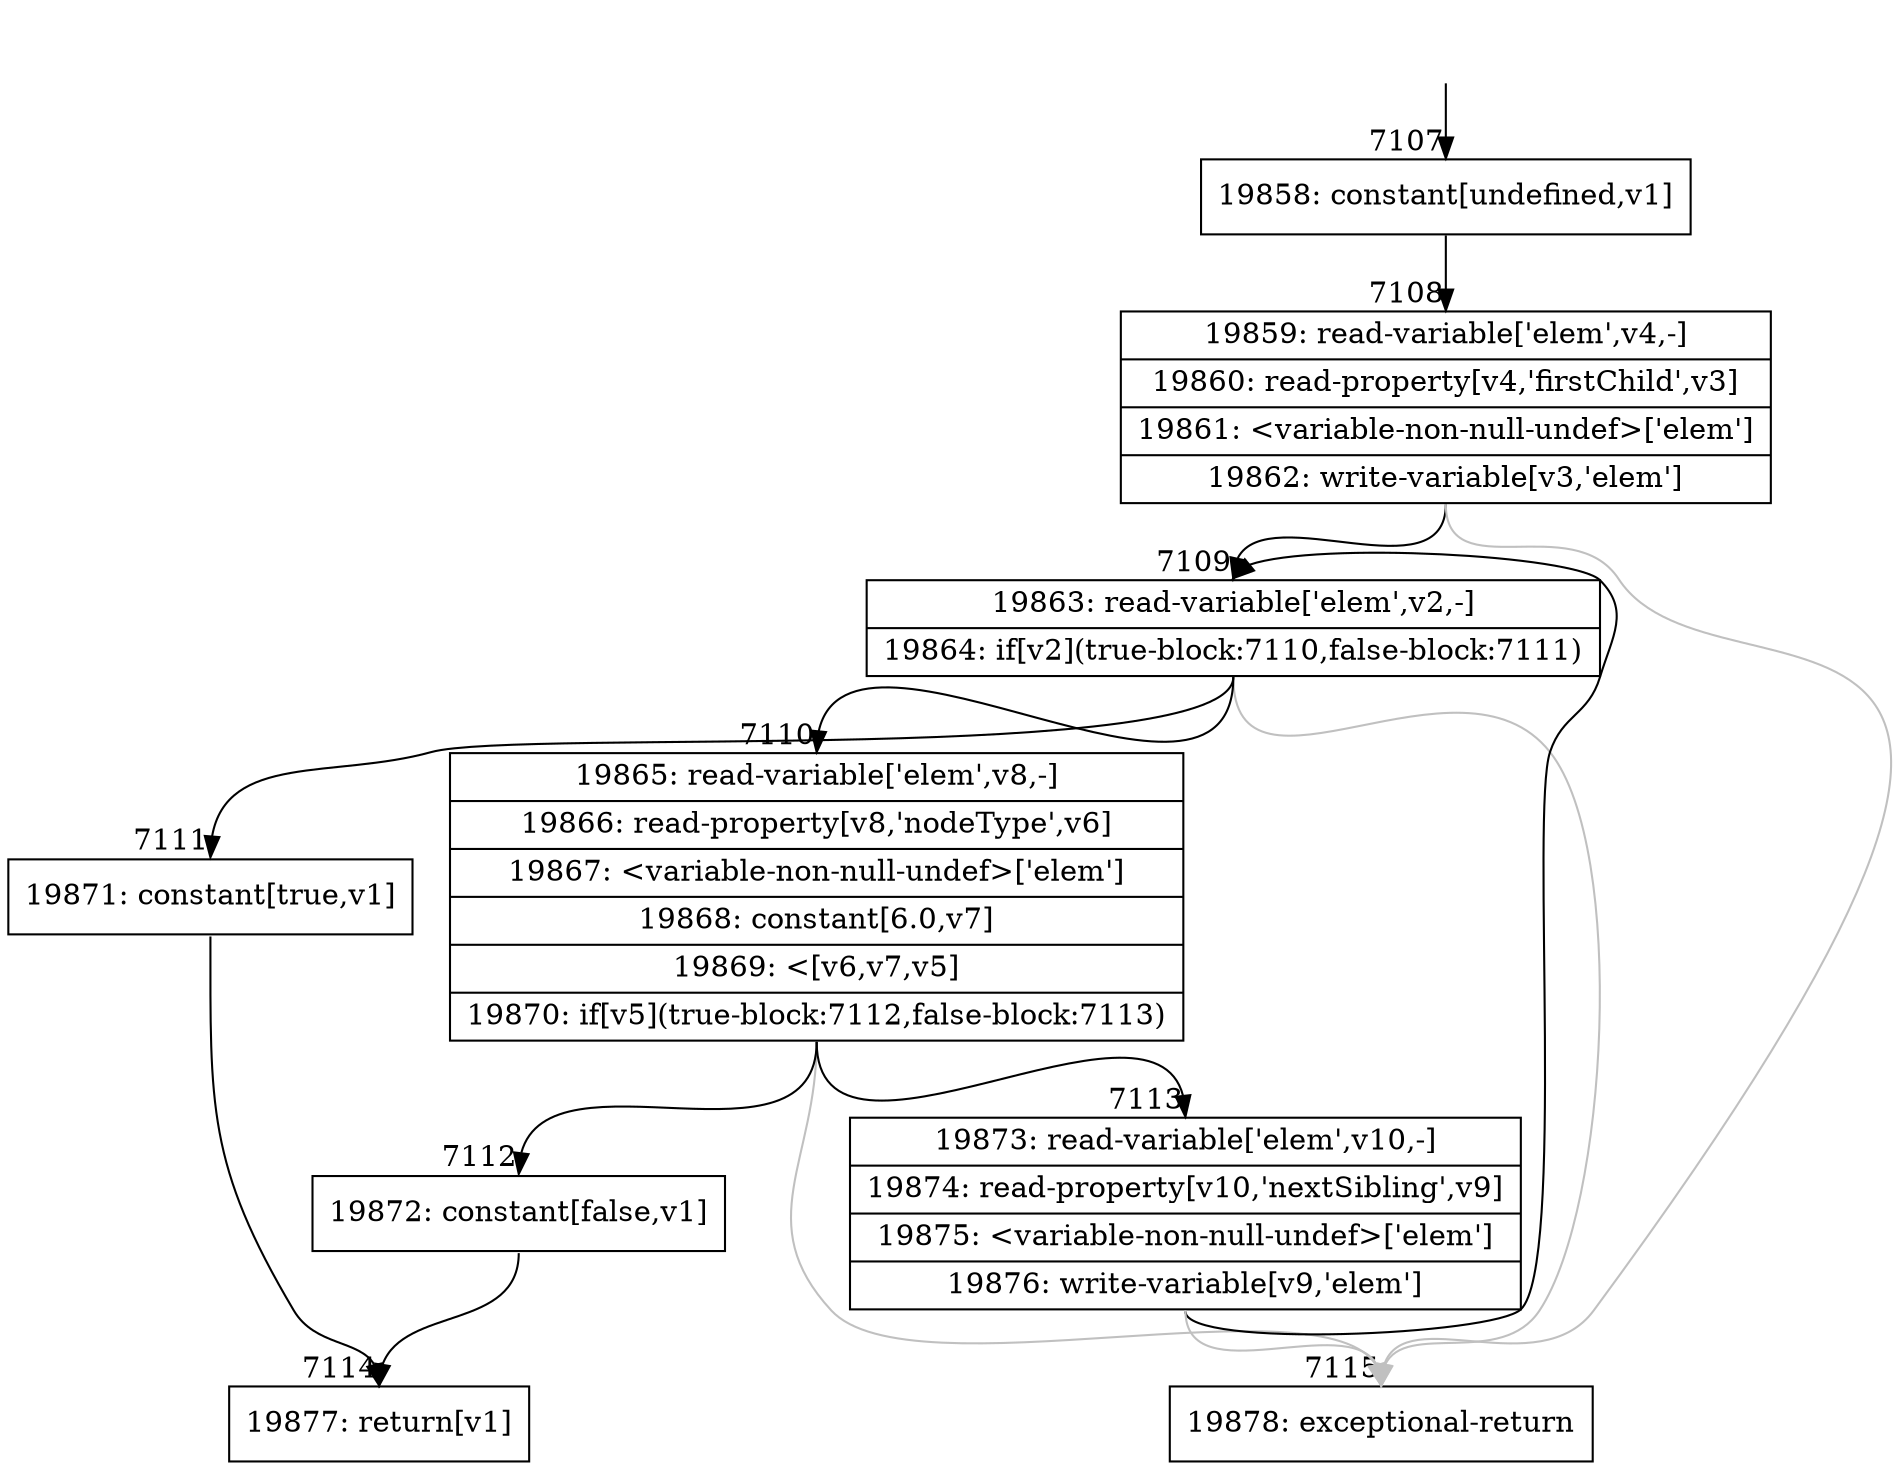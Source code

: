 digraph {
rankdir="TD"
BB_entry547[shape=none,label=""];
BB_entry547 -> BB7107 [tailport=s, headport=n, headlabel="    7107"]
BB7107 [shape=record label="{19858: constant[undefined,v1]}" ] 
BB7107 -> BB7108 [tailport=s, headport=n, headlabel="      7108"]
BB7108 [shape=record label="{19859: read-variable['elem',v4,-]|19860: read-property[v4,'firstChild',v3]|19861: \<variable-non-null-undef\>['elem']|19862: write-variable[v3,'elem']}" ] 
BB7108 -> BB7109 [tailport=s, headport=n, headlabel="      7109"]
BB7108 -> BB7115 [tailport=s, headport=n, color=gray, headlabel="      7115"]
BB7109 [shape=record label="{19863: read-variable['elem',v2,-]|19864: if[v2](true-block:7110,false-block:7111)}" ] 
BB7109 -> BB7110 [tailport=s, headport=n, headlabel="      7110"]
BB7109 -> BB7111 [tailport=s, headport=n, headlabel="      7111"]
BB7109 -> BB7115 [tailport=s, headport=n, color=gray]
BB7110 [shape=record label="{19865: read-variable['elem',v8,-]|19866: read-property[v8,'nodeType',v6]|19867: \<variable-non-null-undef\>['elem']|19868: constant[6.0,v7]|19869: \<[v6,v7,v5]|19870: if[v5](true-block:7112,false-block:7113)}" ] 
BB7110 -> BB7112 [tailport=s, headport=n, headlabel="      7112"]
BB7110 -> BB7113 [tailport=s, headport=n, headlabel="      7113"]
BB7110 -> BB7115 [tailport=s, headport=n, color=gray]
BB7111 [shape=record label="{19871: constant[true,v1]}" ] 
BB7111 -> BB7114 [tailport=s, headport=n, headlabel="      7114"]
BB7112 [shape=record label="{19872: constant[false,v1]}" ] 
BB7112 -> BB7114 [tailport=s, headport=n]
BB7113 [shape=record label="{19873: read-variable['elem',v10,-]|19874: read-property[v10,'nextSibling',v9]|19875: \<variable-non-null-undef\>['elem']|19876: write-variable[v9,'elem']}" ] 
BB7113 -> BB7109 [tailport=s, headport=n]
BB7113 -> BB7115 [tailport=s, headport=n, color=gray]
BB7114 [shape=record label="{19877: return[v1]}" ] 
BB7115 [shape=record label="{19878: exceptional-return}" ] 
//#$~ 5615
}
